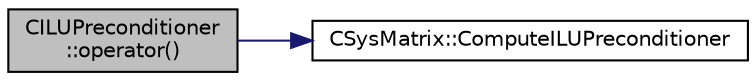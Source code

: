 digraph "CILUPreconditioner::operator()"
{
 // LATEX_PDF_SIZE
  edge [fontname="Helvetica",fontsize="10",labelfontname="Helvetica",labelfontsize="10"];
  node [fontname="Helvetica",fontsize="10",shape=record];
  rankdir="LR";
  Node1 [label="CILUPreconditioner\l::operator()",height=0.2,width=0.4,color="black", fillcolor="grey75", style="filled", fontcolor="black",tooltip="Operator that defines the preconditioner operation."];
  Node1 -> Node2 [color="midnightblue",fontsize="10",style="solid",fontname="Helvetica"];
  Node2 [label="CSysMatrix::ComputeILUPreconditioner",height=0.2,width=0.4,color="black", fillcolor="white", style="filled",URL="$classCSysMatrix.html#a5f8beb6ce9ba7a0fc21b64c76a290cc6",tooltip="Multiply CSysVector by the preconditioner."];
}
